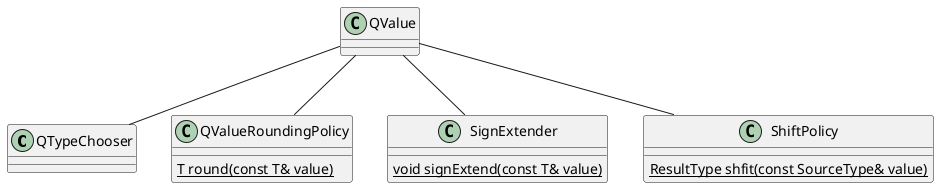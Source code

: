 /'
* Copyright (c) 2020 Intel Corporation
*
* Permission is hereby granted, free of charge, to any person obtaining a copy
* of this software and associated documentation files (the "Software"), to deal
* in the Software without restriction, including without limitation the rights
* to use, copy, modify, merge, publish, distribute, sublicense, and/or sell
* copies of the Software, and to permit persons to whom the Software is
* furnished to do so, subject to the following conditions:
*
* The above copyright notice and this permission notice shall be included in all
* copies or substantial portions of the Software.
*
* THE SOFTWARE IS PROVIDED "AS IS", WITHOUT WARRANTY OF ANY KIND, EXPRESS OR
* IMPLIED, INCLUDING BUT NOT LIMITED TO THE WARRANTIES OF MERCHANTABILITY,
* FITNESS FOR A PARTICULAR PURPOSE AND NONINFRINGEMENT. IN NO EVENT SHALL THE
* AUTHORS OR COPYRIGHT HOLDERS BE LIABLE FOR ANY CLAIM, DAMAGES OR OTHER
* LIABILITY, WHETHER IN AN ACTION OF CONTRACT, TORT OR OTHERWISE, ARISING FROM,
* OUT OF OR IN CONNECTION WITH THE SOFTWARE OR THE USE OR OTHER DEALINGS IN THE
* SOFTWARE.
*'/

@startuml qformat_class

class QTypeChooser {
}

class QValueRoundingPolicy {
{static} T round(const T& value) 
}

class SignExtender {
{static} void signExtend(const T& value) 
}

class ShiftPolicy {
{static} ResultType shfit(const SourceType& value) 
}

class QValue {
}

QValue -- QTypeChooser
QValue -- QValueRoundingPolicy
QValue -- SignExtender
QValue -- ShiftPolicy

@enduml